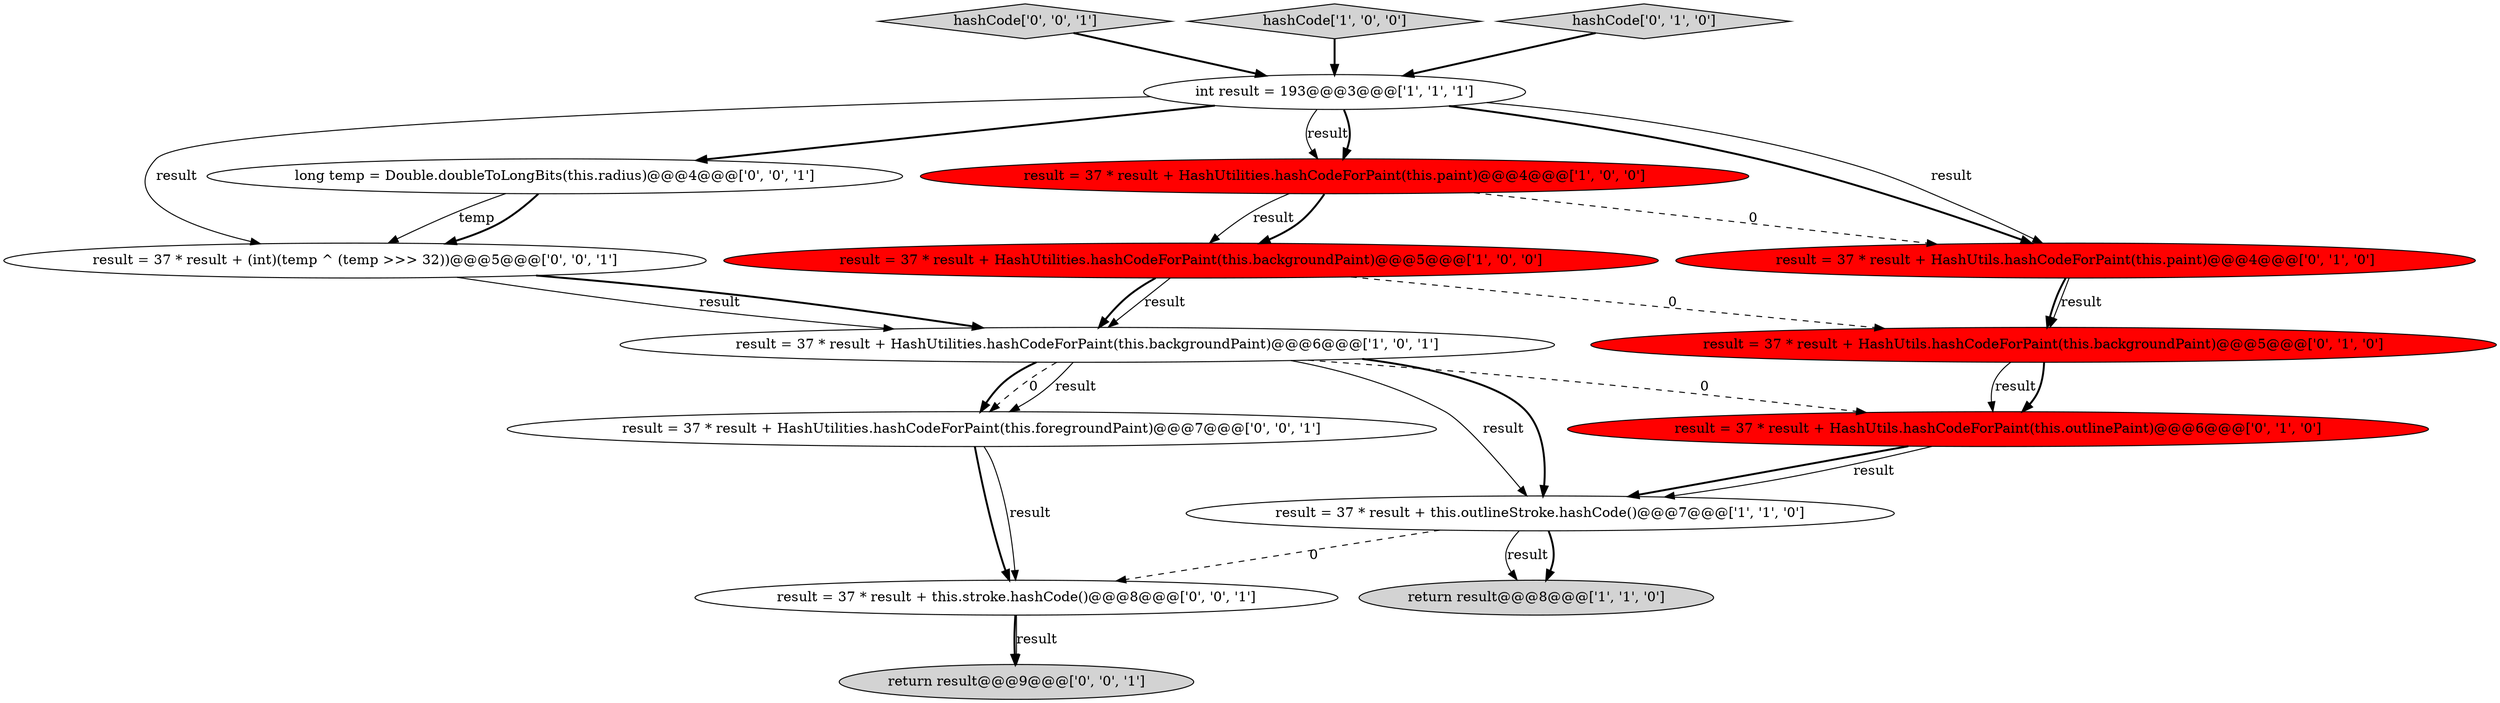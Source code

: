 digraph {
13 [style = filled, label = "long temp = Double.doubleToLongBits(this.radius)@@@4@@@['0', '0', '1']", fillcolor = white, shape = ellipse image = "AAA0AAABBB3BBB"];
15 [style = filled, label = "hashCode['0', '0', '1']", fillcolor = lightgray, shape = diamond image = "AAA0AAABBB3BBB"];
11 [style = filled, label = "result = 37 * result + this.stroke.hashCode()@@@8@@@['0', '0', '1']", fillcolor = white, shape = ellipse image = "AAA0AAABBB3BBB"];
14 [style = filled, label = "return result@@@9@@@['0', '0', '1']", fillcolor = lightgray, shape = ellipse image = "AAA0AAABBB3BBB"];
1 [style = filled, label = "hashCode['1', '0', '0']", fillcolor = lightgray, shape = diamond image = "AAA0AAABBB1BBB"];
8 [style = filled, label = "hashCode['0', '1', '0']", fillcolor = lightgray, shape = diamond image = "AAA0AAABBB2BBB"];
16 [style = filled, label = "result = 37 * result + (int)(temp ^ (temp >>> 32))@@@5@@@['0', '0', '1']", fillcolor = white, shape = ellipse image = "AAA0AAABBB3BBB"];
10 [style = filled, label = "result = 37 * result + HashUtils.hashCodeForPaint(this.backgroundPaint)@@@5@@@['0', '1', '0']", fillcolor = red, shape = ellipse image = "AAA1AAABBB2BBB"];
2 [style = filled, label = "int result = 193@@@3@@@['1', '1', '1']", fillcolor = white, shape = ellipse image = "AAA0AAABBB1BBB"];
9 [style = filled, label = "result = 37 * result + HashUtils.hashCodeForPaint(this.paint)@@@4@@@['0', '1', '0']", fillcolor = red, shape = ellipse image = "AAA1AAABBB2BBB"];
5 [style = filled, label = "result = 37 * result + HashUtilities.hashCodeForPaint(this.backgroundPaint)@@@5@@@['1', '0', '0']", fillcolor = red, shape = ellipse image = "AAA1AAABBB1BBB"];
4 [style = filled, label = "result = 37 * result + HashUtilities.hashCodeForPaint(this.backgroundPaint)@@@6@@@['1', '0', '1']", fillcolor = white, shape = ellipse image = "AAA0AAABBB1BBB"];
3 [style = filled, label = "return result@@@8@@@['1', '1', '0']", fillcolor = lightgray, shape = ellipse image = "AAA0AAABBB1BBB"];
0 [style = filled, label = "result = 37 * result + this.outlineStroke.hashCode()@@@7@@@['1', '1', '0']", fillcolor = white, shape = ellipse image = "AAA0AAABBB1BBB"];
6 [style = filled, label = "result = 37 * result + HashUtilities.hashCodeForPaint(this.paint)@@@4@@@['1', '0', '0']", fillcolor = red, shape = ellipse image = "AAA1AAABBB1BBB"];
12 [style = filled, label = "result = 37 * result + HashUtilities.hashCodeForPaint(this.foregroundPaint)@@@7@@@['0', '0', '1']", fillcolor = white, shape = ellipse image = "AAA0AAABBB3BBB"];
7 [style = filled, label = "result = 37 * result + HashUtils.hashCodeForPaint(this.outlinePaint)@@@6@@@['0', '1', '0']", fillcolor = red, shape = ellipse image = "AAA1AAABBB2BBB"];
4->0 [style = solid, label="result"];
0->3 [style = bold, label=""];
2->6 [style = solid, label="result"];
5->4 [style = solid, label="result"];
15->2 [style = bold, label=""];
13->16 [style = solid, label="temp"];
11->14 [style = bold, label=""];
2->6 [style = bold, label=""];
6->9 [style = dashed, label="0"];
12->11 [style = bold, label=""];
6->5 [style = solid, label="result"];
7->0 [style = bold, label=""];
0->11 [style = dashed, label="0"];
2->9 [style = bold, label=""];
9->10 [style = bold, label=""];
10->7 [style = solid, label="result"];
11->14 [style = solid, label="result"];
10->7 [style = bold, label=""];
13->16 [style = bold, label=""];
2->16 [style = solid, label="result"];
4->0 [style = bold, label=""];
4->12 [style = dashed, label="0"];
2->13 [style = bold, label=""];
6->5 [style = bold, label=""];
16->4 [style = solid, label="result"];
8->2 [style = bold, label=""];
5->10 [style = dashed, label="0"];
7->0 [style = solid, label="result"];
4->12 [style = solid, label="result"];
4->7 [style = dashed, label="0"];
5->4 [style = bold, label=""];
12->11 [style = solid, label="result"];
0->3 [style = solid, label="result"];
4->12 [style = bold, label=""];
2->9 [style = solid, label="result"];
1->2 [style = bold, label=""];
16->4 [style = bold, label=""];
9->10 [style = solid, label="result"];
}
